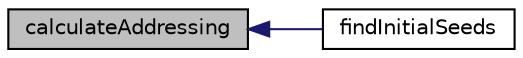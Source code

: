 digraph "calculateAddressing"
{
  bgcolor="transparent";
  edge [fontname="Helvetica",fontsize="10",labelfontname="Helvetica",labelfontsize="10"];
  node [fontname="Helvetica",fontsize="10",shape=record];
  rankdir="LR";
  Node1 [label="calculateAddressing",height=0.2,width=0.4,color="black", fillcolor="grey75", style="filled", fontcolor="black"];
  Node1 -> Node2 [dir="back",color="midnightblue",fontsize="10",style="solid",fontname="Helvetica"];
  Node2 [label="findInitialSeeds",height=0.2,width=0.4,color="black",URL="$a01440.html#a2be5fd18fd6867dbc7ad181ed496a9fb",tooltip="Find indices of overlapping cells in src and tgt meshes - returns. "];
}
